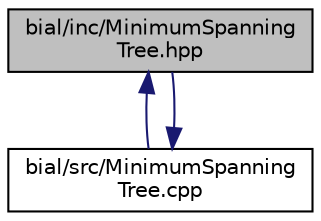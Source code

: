 digraph "bial/inc/MinimumSpanningTree.hpp"
{
  edge [fontname="Helvetica",fontsize="10",labelfontname="Helvetica",labelfontsize="10"];
  node [fontname="Helvetica",fontsize="10",shape=record];
  Node1 [label="bial/inc/MinimumSpanning\lTree.hpp",height=0.2,width=0.4,color="black", fillcolor="grey75", style="filled", fontcolor="black"];
  Node1 -> Node2 [dir="back",color="midnightblue",fontsize="10",style="solid",fontname="Helvetica"];
  Node2 [label="bial/src/MinimumSpanning\lTree.cpp",height=0.2,width=0.4,color="black", fillcolor="white", style="filled",URL="$_minimum_spanning_tree_8cpp.html"];
  Node2 -> Node1 [dir="back",color="midnightblue",fontsize="10",style="solid",fontname="Helvetica"];
}
